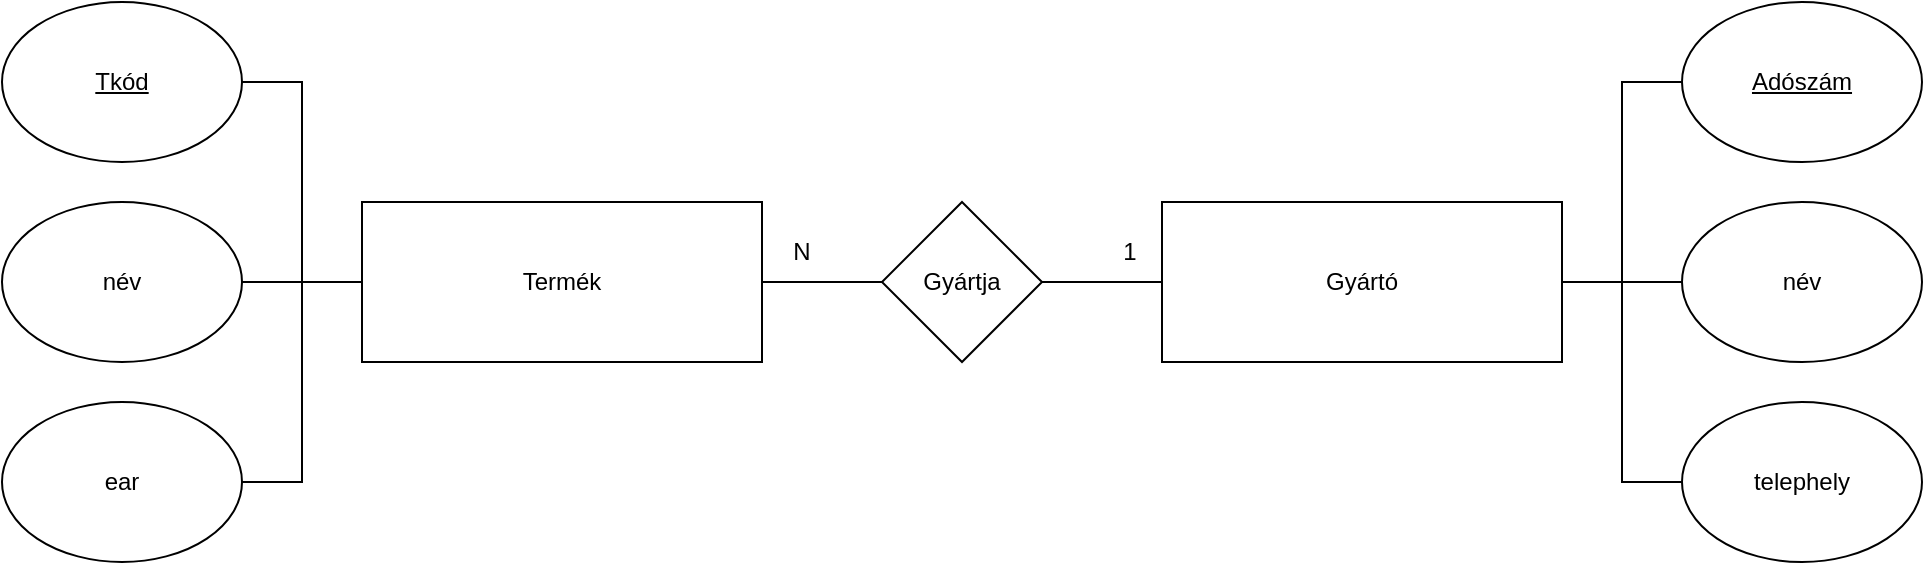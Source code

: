 <mxfile version="26.2.5">
  <diagram name="1 oldal" id="5NIFf1rndSAZD2tm4gDE">
    <mxGraphModel grid="1" page="1" gridSize="10" guides="1" tooltips="1" connect="1" arrows="1" fold="1" pageScale="1" pageWidth="1169" pageHeight="200" math="0" shadow="0">
      <root>
        <mxCell id="0" />
        <mxCell id="1" parent="0" />
        <mxCell id="_8v8_xtLDQyx1Tbt9Tl6-6" style="edgeStyle=orthogonalEdgeStyle;rounded=0;orthogonalLoop=1;jettySize=auto;html=1;entryX=1;entryY=0.5;entryDx=0;entryDy=0;endArrow=none;startFill=0;" edge="1" parent="1" source="_8v8_xtLDQyx1Tbt9Tl6-1" target="_8v8_xtLDQyx1Tbt9Tl6-3">
          <mxGeometry relative="1" as="geometry" />
        </mxCell>
        <mxCell id="_8v8_xtLDQyx1Tbt9Tl6-1" value="Gyártó" style="rounded=0;whiteSpace=wrap;html=1;" vertex="1" parent="1">
          <mxGeometry x="-475" y="-278" width="200" height="80" as="geometry" />
        </mxCell>
        <mxCell id="_8v8_xtLDQyx1Tbt9Tl6-5" style="edgeStyle=orthogonalEdgeStyle;rounded=0;orthogonalLoop=1;jettySize=auto;html=1;entryX=0;entryY=0.5;entryDx=0;entryDy=0;endArrow=none;startFill=0;" edge="1" parent="1" source="_8v8_xtLDQyx1Tbt9Tl6-2" target="_8v8_xtLDQyx1Tbt9Tl6-3">
          <mxGeometry relative="1" as="geometry" />
        </mxCell>
        <mxCell id="_8v8_xtLDQyx1Tbt9Tl6-2" value="Termék" style="rounded=0;whiteSpace=wrap;html=1;" vertex="1" parent="1">
          <mxGeometry x="-875" y="-278" width="200" height="80" as="geometry" />
        </mxCell>
        <mxCell id="_8v8_xtLDQyx1Tbt9Tl6-3" value="Gyártja" style="rhombus;whiteSpace=wrap;html=1;" vertex="1" parent="1">
          <mxGeometry x="-615" y="-278" width="80" height="80" as="geometry" />
        </mxCell>
        <mxCell id="_8v8_xtLDQyx1Tbt9Tl6-7" value="N" style="text;html=1;align=center;verticalAlign=middle;whiteSpace=wrap;rounded=0;" vertex="1" parent="1">
          <mxGeometry x="-685" y="-268" width="60" height="30" as="geometry" />
        </mxCell>
        <mxCell id="_8v8_xtLDQyx1Tbt9Tl6-8" value="1" style="text;html=1;align=center;verticalAlign=middle;whiteSpace=wrap;rounded=0;" vertex="1" parent="1">
          <mxGeometry x="-521" y="-268" width="60" height="30" as="geometry" />
        </mxCell>
        <mxCell id="_8v8_xtLDQyx1Tbt9Tl6-74" style="edgeStyle=orthogonalEdgeStyle;rounded=0;orthogonalLoop=1;jettySize=auto;html=1;entryX=0;entryY=0.5;entryDx=0;entryDy=0;endArrow=none;startFill=0;" edge="1" parent="1" source="_8v8_xtLDQyx1Tbt9Tl6-9" target="_8v8_xtLDQyx1Tbt9Tl6-2">
          <mxGeometry relative="1" as="geometry" />
        </mxCell>
        <mxCell id="_8v8_xtLDQyx1Tbt9Tl6-9" value="&lt;u&gt;Tkód&lt;/u&gt;" style="ellipse;whiteSpace=wrap;html=1;" vertex="1" parent="1">
          <mxGeometry x="-1055" y="-378" width="120" height="80" as="geometry" />
        </mxCell>
        <mxCell id="_8v8_xtLDQyx1Tbt9Tl6-76" style="edgeStyle=orthogonalEdgeStyle;rounded=0;orthogonalLoop=1;jettySize=auto;html=1;entryX=0;entryY=0.5;entryDx=0;entryDy=0;endArrow=none;startFill=0;" edge="1" parent="1" source="_8v8_xtLDQyx1Tbt9Tl6-10" target="_8v8_xtLDQyx1Tbt9Tl6-2">
          <mxGeometry relative="1" as="geometry" />
        </mxCell>
        <mxCell id="_8v8_xtLDQyx1Tbt9Tl6-10" value="név" style="ellipse;whiteSpace=wrap;html=1;" vertex="1" parent="1">
          <mxGeometry x="-1055" y="-278" width="120" height="80" as="geometry" />
        </mxCell>
        <mxCell id="_8v8_xtLDQyx1Tbt9Tl6-77" style="edgeStyle=orthogonalEdgeStyle;rounded=0;orthogonalLoop=1;jettySize=auto;html=1;entryX=0;entryY=0.5;entryDx=0;entryDy=0;endArrow=none;startFill=0;" edge="1" parent="1" source="_8v8_xtLDQyx1Tbt9Tl6-11" target="_8v8_xtLDQyx1Tbt9Tl6-2">
          <mxGeometry relative="1" as="geometry" />
        </mxCell>
        <mxCell id="_8v8_xtLDQyx1Tbt9Tl6-11" value="ear" style="ellipse;whiteSpace=wrap;html=1;" vertex="1" parent="1">
          <mxGeometry x="-1055" y="-178" width="120" height="80" as="geometry" />
        </mxCell>
        <mxCell id="_8v8_xtLDQyx1Tbt9Tl6-61" style="edgeStyle=orthogonalEdgeStyle;rounded=0;orthogonalLoop=1;jettySize=auto;html=1;entryX=1;entryY=0.5;entryDx=0;entryDy=0;endArrow=none;startFill=0;" edge="1" parent="1" source="_8v8_xtLDQyx1Tbt9Tl6-12" target="_8v8_xtLDQyx1Tbt9Tl6-1">
          <mxGeometry relative="1" as="geometry" />
        </mxCell>
        <mxCell id="_8v8_xtLDQyx1Tbt9Tl6-12" value="név" style="ellipse;whiteSpace=wrap;html=1;" vertex="1" parent="1">
          <mxGeometry x="-215" y="-278" width="120" height="80" as="geometry" />
        </mxCell>
        <mxCell id="_8v8_xtLDQyx1Tbt9Tl6-62" style="edgeStyle=orthogonalEdgeStyle;rounded=0;orthogonalLoop=1;jettySize=auto;html=1;entryX=1;entryY=0.5;entryDx=0;entryDy=0;endArrow=none;startFill=0;" edge="1" parent="1" source="_8v8_xtLDQyx1Tbt9Tl6-13" target="_8v8_xtLDQyx1Tbt9Tl6-1">
          <mxGeometry relative="1" as="geometry" />
        </mxCell>
        <mxCell id="_8v8_xtLDQyx1Tbt9Tl6-13" value="telephely" style="ellipse;whiteSpace=wrap;html=1;" vertex="1" parent="1">
          <mxGeometry x="-215" y="-178" width="120" height="80" as="geometry" />
        </mxCell>
        <mxCell id="_8v8_xtLDQyx1Tbt9Tl6-60" style="edgeStyle=orthogonalEdgeStyle;rounded=0;orthogonalLoop=1;jettySize=auto;html=1;entryX=1;entryY=0.5;entryDx=0;entryDy=0;endArrow=none;startFill=0;" edge="1" parent="1" source="_8v8_xtLDQyx1Tbt9Tl6-14" target="_8v8_xtLDQyx1Tbt9Tl6-1">
          <mxGeometry relative="1" as="geometry" />
        </mxCell>
        <mxCell id="_8v8_xtLDQyx1Tbt9Tl6-14" value="&lt;u&gt;Adószám&lt;/u&gt;" style="ellipse;whiteSpace=wrap;html=1;" vertex="1" parent="1">
          <mxGeometry x="-215" y="-378" width="120" height="80" as="geometry" />
        </mxCell>
      </root>
    </mxGraphModel>
  </diagram>
</mxfile>
